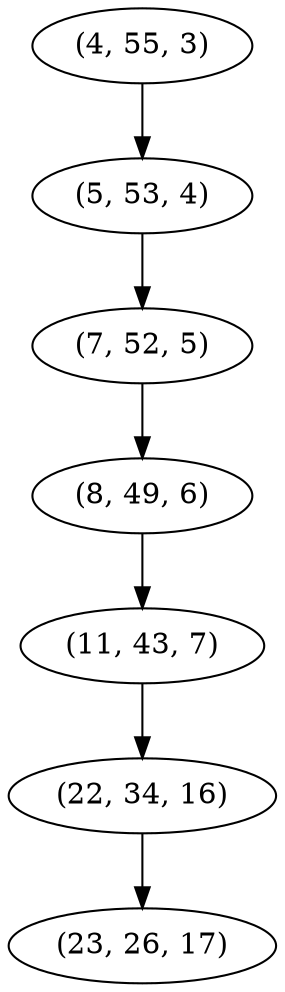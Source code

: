 digraph tree {
    "(4, 55, 3)";
    "(5, 53, 4)";
    "(7, 52, 5)";
    "(8, 49, 6)";
    "(11, 43, 7)";
    "(22, 34, 16)";
    "(23, 26, 17)";
    "(4, 55, 3)" -> "(5, 53, 4)";
    "(5, 53, 4)" -> "(7, 52, 5)";
    "(7, 52, 5)" -> "(8, 49, 6)";
    "(8, 49, 6)" -> "(11, 43, 7)";
    "(11, 43, 7)" -> "(22, 34, 16)";
    "(22, 34, 16)" -> "(23, 26, 17)";
}
